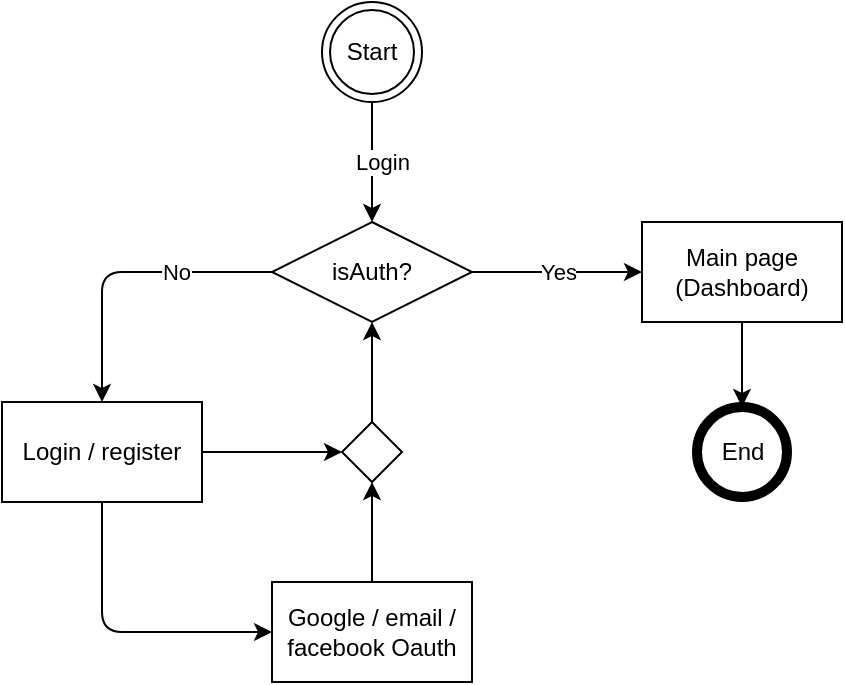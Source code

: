 <mxfile>
    <diagram id="7uZM1S-uO2wCSYsCDK0q" name="Page-1">
        <mxGraphModel dx="1110" dy="757" grid="1" gridSize="10" guides="1" tooltips="1" connect="1" arrows="1" fold="1" page="1" pageScale="1" pageWidth="850" pageHeight="1100" math="0" shadow="0">
            <root>
                <mxCell id="0"/>
                <mxCell id="1" parent="0"/>
                <mxCell id="5" value="Login" style="edgeStyle=none;html=1;exitX=0.5;exitY=1;exitDx=0;exitDy=0;entryX=0.5;entryY=0;entryDx=0;entryDy=0;" edge="1" parent="1" source="3" target="4">
                    <mxGeometry y="5" relative="1" as="geometry">
                        <mxPoint as="offset"/>
                    </mxGeometry>
                </mxCell>
                <mxCell id="3" value="Start" style="ellipse;shape=doubleEllipse;html=1;dashed=0;whiteSpace=wrap;aspect=fixed;" vertex="1" parent="1">
                    <mxGeometry x="400" y="90" width="50" height="50" as="geometry"/>
                </mxCell>
                <mxCell id="7" value="Yes" style="edgeStyle=none;html=1;exitX=1;exitY=0.5;exitDx=0;exitDy=0;entryX=0;entryY=0.5;entryDx=0;entryDy=0;" edge="1" parent="1" source="4" target="6">
                    <mxGeometry relative="1" as="geometry"/>
                </mxCell>
                <mxCell id="21" value="No" style="edgeStyle=orthogonalEdgeStyle;html=1;exitX=0;exitY=0.5;exitDx=0;exitDy=0;entryX=0.5;entryY=0;entryDx=0;entryDy=0;" edge="1" parent="1" source="4" target="8">
                    <mxGeometry x="-0.353" relative="1" as="geometry">
                        <mxPoint as="offset"/>
                    </mxGeometry>
                </mxCell>
                <mxCell id="4" value="isAuth?" style="shape=rhombus;html=1;dashed=0;whiteSpace=wrap;perimeter=rhombusPerimeter;" vertex="1" parent="1">
                    <mxGeometry x="375" y="200" width="100" height="50" as="geometry"/>
                </mxCell>
                <mxCell id="27" style="edgeStyle=none;html=1;exitX=0.5;exitY=1;exitDx=0;exitDy=0;entryX=0.5;entryY=0;entryDx=0;entryDy=0;" edge="1" parent="1" source="6" target="26">
                    <mxGeometry relative="1" as="geometry"/>
                </mxCell>
                <mxCell id="6" value="Main page (Dashboard)" style="html=1;dashed=0;whiteSpace=wrap;" vertex="1" parent="1">
                    <mxGeometry x="560" y="200" width="100" height="50" as="geometry"/>
                </mxCell>
                <mxCell id="22" style="edgeStyle=none;html=1;exitX=1;exitY=0.5;exitDx=0;exitDy=0;entryX=0;entryY=0.5;entryDx=0;entryDy=0;" edge="1" parent="1" source="8" target="12">
                    <mxGeometry relative="1" as="geometry"/>
                </mxCell>
                <mxCell id="25" style="edgeStyle=orthogonalEdgeStyle;html=1;exitX=0.5;exitY=1;exitDx=0;exitDy=0;entryX=0;entryY=0.5;entryDx=0;entryDy=0;" edge="1" parent="1" source="8" target="23">
                    <mxGeometry relative="1" as="geometry"/>
                </mxCell>
                <mxCell id="8" value="Login / register" style="html=1;dashed=0;whiteSpace=wrap;" vertex="1" parent="1">
                    <mxGeometry x="240" y="290" width="100" height="50" as="geometry"/>
                </mxCell>
                <mxCell id="19" style="edgeStyle=none;html=1;exitX=0.5;exitY=0;exitDx=0;exitDy=0;entryX=0.5;entryY=1;entryDx=0;entryDy=0;" edge="1" parent="1" source="12" target="4">
                    <mxGeometry relative="1" as="geometry"/>
                </mxCell>
                <mxCell id="12" value="" style="shape=rhombus;html=1;dashed=0;whiteSpace=wrap;perimeter=rhombusPerimeter;" vertex="1" parent="1">
                    <mxGeometry x="410" y="300" width="30" height="30" as="geometry"/>
                </mxCell>
                <mxCell id="24" style="edgeStyle=none;html=1;exitX=0.5;exitY=0;exitDx=0;exitDy=0;entryX=0.5;entryY=1;entryDx=0;entryDy=0;" edge="1" parent="1" source="23" target="12">
                    <mxGeometry relative="1" as="geometry"/>
                </mxCell>
                <mxCell id="23" value="Google / email / facebook Oauth" style="html=1;dashed=0;whiteSpace=wrap;" vertex="1" parent="1">
                    <mxGeometry x="375" y="380" width="100" height="50" as="geometry"/>
                </mxCell>
                <mxCell id="26" value="End" style="shape=ellipse;html=1;dashed=0;whiteSpace=wrap;aspect=fixed;strokeWidth=5;perimeter=ellipsePerimeter;" vertex="1" parent="1">
                    <mxGeometry x="587.5" y="292.5" width="45" height="45" as="geometry"/>
                </mxCell>
            </root>
        </mxGraphModel>
    </diagram>
</mxfile>